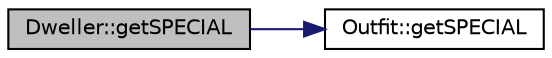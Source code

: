 digraph "Dweller::getSPECIAL"
{
  bgcolor="transparent";
  edge [fontname="Helvetica",fontsize="10",labelfontname="Helvetica",labelfontsize="10"];
  node [fontname="Helvetica",fontsize="10",shape=record];
  rankdir="LR";
  Node1 [label="Dweller::getSPECIAL",height=0.2,width=0.4,color="black", fillcolor="grey75", style="filled", fontcolor="black"];
  Node1 -> Node2 [color="midnightblue",fontsize="10",style="solid",fontname="Helvetica"];
  Node2 [label="Outfit::getSPECIAL",height=0.2,width=0.4,color="black",URL="$classOutfit.html#ac62f8f308ad5a60cee90a9bfa8d70d4e",tooltip="get special value for outfit "];
}
